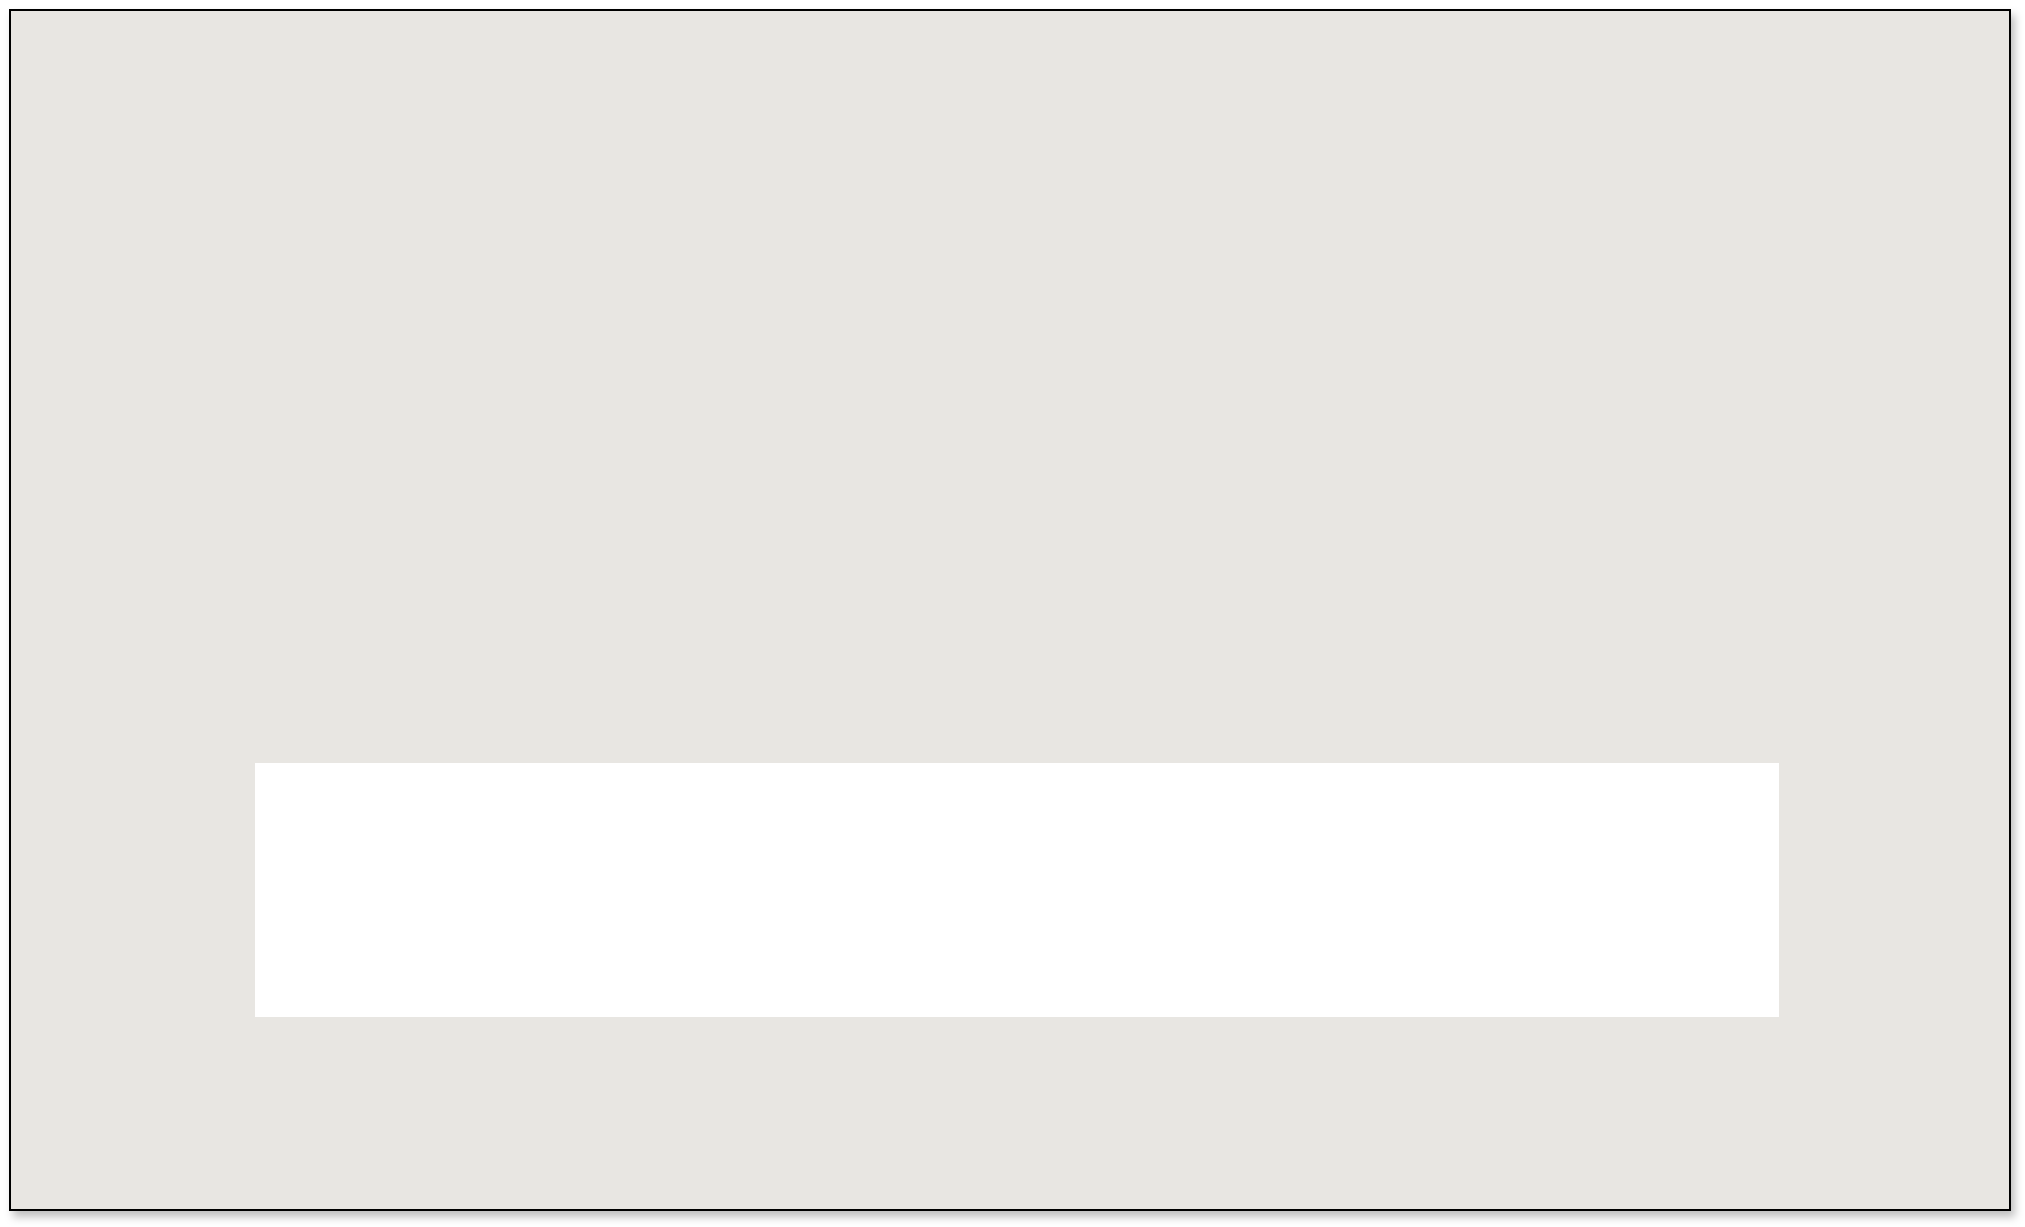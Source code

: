 <mxfile version="21.0.6" type="github">
  <diagram name="Page-1" id="bFWIs-3CNg-cBj2Cr1kF">
    <mxGraphModel dx="2035" dy="900" grid="1" gridSize="10" guides="1" tooltips="1" connect="1" arrows="1" fold="1" page="1" pageScale="1" pageWidth="850" pageHeight="1100" math="0" shadow="0">
      <root>
        <mxCell id="0" />
        <mxCell id="1" parent="0" />
        <mxCell id="AimBy2MOZz1IobJSiMjq-7" value="" style="rounded=0;whiteSpace=wrap;html=1;fillColor=#E8E6E2;shadow=1;" vertex="1" parent="1">
          <mxGeometry x="40" y="40" width="1000" height="600" as="geometry" />
        </mxCell>
      </root>
    </mxGraphModel>
  </diagram>
</mxfile>
